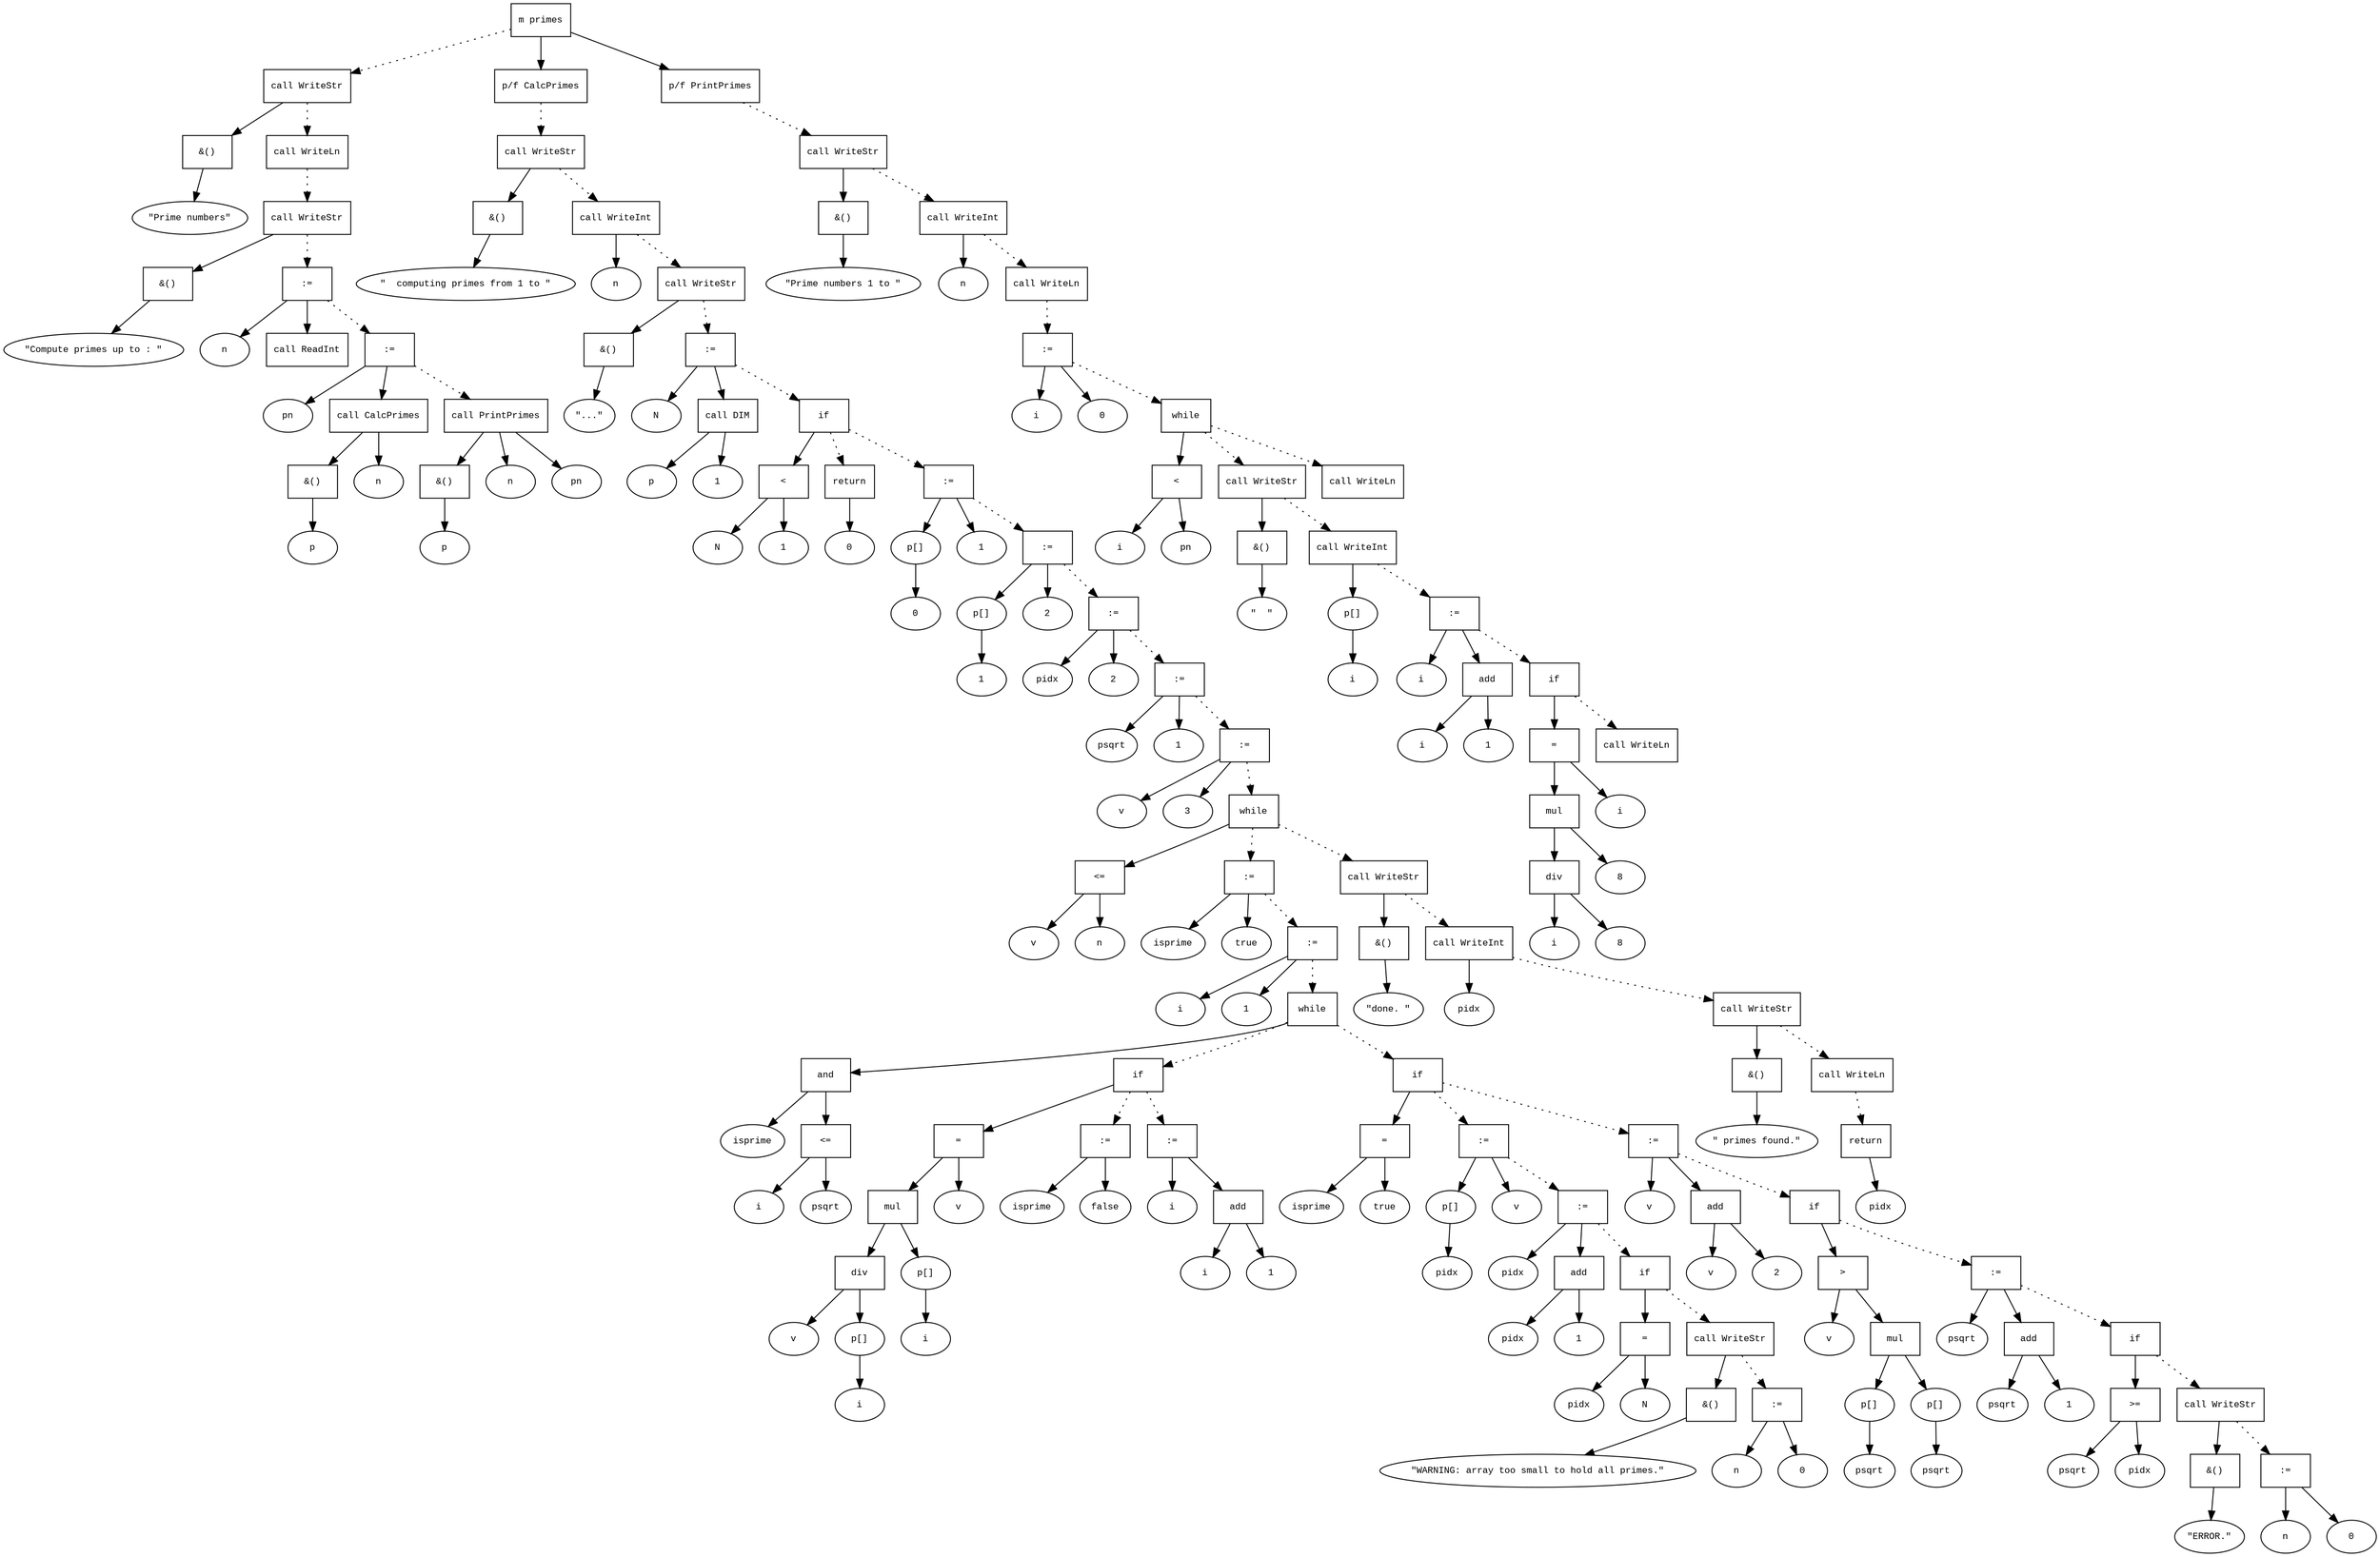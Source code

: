 digraph AST {
  graph [fontname="Times New Roman",fontsize=10];
  node  [fontname="Courier New",fontsize=10];
  edge  [fontname="Times New Roman",fontsize=10];

  node0 [label="m primes",shape=box];
  node196 [label="call WriteStr",shape=box];
  node198 [label="&()",shape=box];
  node197 [label="\"Prime numbers\"",shape=ellipse];
  node198->node197;
  node196->node198;
  node0 -> node196 [style=dotted];
  node200 [label="call WriteLn",shape=box];
  node196 -> node200 [style=dotted];
  node202 [label="call WriteStr",shape=box];
  node204 [label="&()",shape=box];
  node203 [label="\"Compute primes up to : \"",shape=ellipse];
  node204->node203;
  node202->node204;
  node200 -> node202 [style=dotted];
  node208 [label=":=",shape=box];
  node206 [label="n",shape=ellipse];
  node208->node206;
  node207 [label="call ReadInt",shape=box];
  node208->node207;
  node202 -> node208 [style=dotted];
  node214 [label=":=",shape=box];
  node209 [label="pn",shape=ellipse];
  node214->node209;
  node210 [label="call CalcPrimes",shape=box];
  node212 [label="&()",shape=box];
  node211 [label="p",shape=ellipse];
  node212->node211;
  node210->node212;
  node213 [label="n",shape=ellipse];
  node210->node213;
  node214->node210;
  node208 -> node214 [style=dotted];
  node215 [label="call PrintPrimes",shape=box];
  node217 [label="&()",shape=box];
  node216 [label="p",shape=ellipse];
  node217->node216;
  node215->node217;
  node218 [label="n",shape=ellipse];
  node215->node218;
  node219 [label="pn",shape=ellipse];
  node215->node219;
  node214 -> node215 [style=dotted];
  node4 [label="p/f CalcPrimes",shape=box];
  node10 [label="call WriteStr",shape=box];
  node12 [label="&()",shape=box];
  node11 [label="\"  computing primes from 1 to \"",shape=ellipse];
  node12->node11;
  node10->node12;
  node4 -> node10 [style=dotted];
  node14 [label="call WriteInt",shape=box];
  node15 [label="n",shape=ellipse];
  node14->node15;
  node10 -> node14 [style=dotted];
  node17 [label="call WriteStr",shape=box];
  node19 [label="&()",shape=box];
  node18 [label="\"...\"",shape=ellipse];
  node19->node18;
  node17->node19;
  node14 -> node17 [style=dotted];
  node25 [label=":=",shape=box];
  node21 [label="N",shape=ellipse];
  node25->node21;
  node22 [label="call DIM",shape=box];
  node23 [label="p",shape=ellipse];
  node22->node23;
  node24 [label="1",shape=ellipse];
  node22->node24;
  node25->node22;
  node17 -> node25 [style=dotted];
  node31 [label="if",shape=box];
  node28 [label="<",shape=box];
  node26 [label="N",shape=ellipse];
  node28->node26;
  node27 [label="1",shape=ellipse];
  node28->node27;
  node31->node28;
  node30 [label="return",shape=box];
  node29 [label="0",shape=ellipse];
  node30->node29;
  node31 -> node30 [style=dotted];
  node25 -> node31 [style=dotted];
  node35 [label=":=",shape=box];
  node32 [label="p[]",shape=ellipse];
  node33 [label="0",shape=ellipse];
  node32-> node33;
  node35->node32;
  node34 [label="1",shape=ellipse];
  node35->node34;
  node31 -> node35 [style=dotted];
  node39 [label=":=",shape=box];
  node36 [label="p[]",shape=ellipse];
  node37 [label="1",shape=ellipse];
  node36-> node37;
  node39->node36;
  node38 [label="2",shape=ellipse];
  node39->node38;
  node35 -> node39 [style=dotted];
  node42 [label=":=",shape=box];
  node40 [label="pidx",shape=ellipse];
  node42->node40;
  node41 [label="2",shape=ellipse];
  node42->node41;
  node39 -> node42 [style=dotted];
  node45 [label=":=",shape=box];
  node43 [label="psqrt",shape=ellipse];
  node45->node43;
  node44 [label="1",shape=ellipse];
  node45->node44;
  node42 -> node45 [style=dotted];
  node48 [label=":=",shape=box];
  node46 [label="v",shape=ellipse];
  node48->node46;
  node47 [label="3",shape=ellipse];
  node48->node47;
  node45 -> node48 [style=dotted];
  node135 [label="while",shape=box];
  node51 [label="<=",shape=box];
  node49 [label="v",shape=ellipse];
  node51->node49;
  node50 [label="n",shape=ellipse];
  node51->node50;
  node135->node51;
  node54 [label=":=",shape=box];
  node52 [label="isprime",shape=ellipse];
  node54->node52;
  node53 [label="true",shape=ellipse];
  node54->node53;
  node135 -> node54 [style=dotted];
  node57 [label=":=",shape=box];
  node55 [label="i",shape=ellipse];
  node57->node55;
  node56 [label="1",shape=ellipse];
  node57->node56;
  node54 -> node57 [style=dotted];
  node81 [label="while",shape=box];
  node62 [label="and",shape=box];
  node58 [label="isprime",shape=ellipse];
  node62->node58;
  node61 [label="<=",shape=box];
  node59 [label="i",shape=ellipse];
  node61->node59;
  node60 [label="psqrt",shape=ellipse];
  node61->node60;
  node62->node61;
  node81->node62;
  node75 [label="if",shape=box];
  node71 [label="=",shape=box];
  node69 [label="mul",shape=box];
  node66 [label="div",shape=box];
  node63 [label="v",shape=ellipse];
  node66->node63;
  node64 [label="p[]",shape=ellipse];
  node65 [label="i",shape=ellipse];
  node64-> node65;
  node66->node64;
  node69->node66;
  node67 [label="p[]",shape=ellipse];
  node68 [label="i",shape=ellipse];
  node67-> node68;
  node69->node67;
  node71->node69;
  node70 [label="v",shape=ellipse];
  node71->node70;
  node75->node71;
  node74 [label=":=",shape=box];
  node72 [label="isprime",shape=ellipse];
  node74->node72;
  node73 [label="false",shape=ellipse];
  node74->node73;
  node75 -> node74 [style=dotted];
  node81 -> node75 [style=dotted];
  node80 [label=":=",shape=box];
  node76 [label="i",shape=ellipse];
  node80->node76;
  node79 [label="add",shape=box];
  node77 [label="i",shape=ellipse];
  node79->node77;
  node78 [label="1",shape=ellipse];
  node79->node78;
  node80->node79;
  node75 -> node80 [style=dotted];
  node57 -> node81 [style=dotted];
  node105 [label="if",shape=box];
  node84 [label="=",shape=box];
  node82 [label="isprime",shape=ellipse];
  node84->node82;
  node83 [label="true",shape=ellipse];
  node84->node83;
  node105->node84;
  node88 [label=":=",shape=box];
  node85 [label="p[]",shape=ellipse];
  node86 [label="pidx",shape=ellipse];
  node85-> node86;
  node88->node85;
  node87 [label="v",shape=ellipse];
  node88->node87;
  node105 -> node88 [style=dotted];
  node93 [label=":=",shape=box];
  node89 [label="pidx",shape=ellipse];
  node93->node89;
  node92 [label="add",shape=box];
  node90 [label="pidx",shape=ellipse];
  node92->node90;
  node91 [label="1",shape=ellipse];
  node92->node91;
  node93->node92;
  node88 -> node93 [style=dotted];
  node104 [label="if",shape=box];
  node96 [label="=",shape=box];
  node94 [label="pidx",shape=ellipse];
  node96->node94;
  node95 [label="N",shape=ellipse];
  node96->node95;
  node104->node96;
  node97 [label="call WriteStr",shape=box];
  node99 [label="&()",shape=box];
  node98 [label="\"WARNING: array too small to hold all primes.\"",shape=ellipse];
  node99->node98;
  node97->node99;
  node104 -> node97 [style=dotted];
  node103 [label=":=",shape=box];
  node101 [label="n",shape=ellipse];
  node103->node101;
  node102 [label="0",shape=ellipse];
  node103->node102;
  node97 -> node103 [style=dotted];
  node93 -> node104 [style=dotted];
  node81 -> node105 [style=dotted];
  node110 [label=":=",shape=box];
  node106 [label="v",shape=ellipse];
  node110->node106;
  node109 [label="add",shape=box];
  node107 [label="v",shape=ellipse];
  node109->node107;
  node108 [label="2",shape=ellipse];
  node109->node108;
  node110->node109;
  node105 -> node110 [style=dotted];
  node134 [label="if",shape=box];
  node117 [label=">",shape=box];
  node111 [label="v",shape=ellipse];
  node117->node111;
  node116 [label="mul",shape=box];
  node112 [label="p[]",shape=ellipse];
  node113 [label="psqrt",shape=ellipse];
  node112-> node113;
  node116->node112;
  node114 [label="p[]",shape=ellipse];
  node115 [label="psqrt",shape=ellipse];
  node114-> node115;
  node116->node114;
  node117->node116;
  node134->node117;
  node122 [label=":=",shape=box];
  node118 [label="psqrt",shape=ellipse];
  node122->node118;
  node121 [label="add",shape=box];
  node119 [label="psqrt",shape=ellipse];
  node121->node119;
  node120 [label="1",shape=ellipse];
  node121->node120;
  node122->node121;
  node134 -> node122 [style=dotted];
  node133 [label="if",shape=box];
  node125 [label=">=",shape=box];
  node123 [label="psqrt",shape=ellipse];
  node125->node123;
  node124 [label="pidx",shape=ellipse];
  node125->node124;
  node133->node125;
  node126 [label="call WriteStr",shape=box];
  node128 [label="&()",shape=box];
  node127 [label="\"ERROR.\"",shape=ellipse];
  node128->node127;
  node126->node128;
  node133 -> node126 [style=dotted];
  node132 [label=":=",shape=box];
  node130 [label="n",shape=ellipse];
  node132->node130;
  node131 [label="0",shape=ellipse];
  node132->node131;
  node126 -> node132 [style=dotted];
  node122 -> node133 [style=dotted];
  node110 -> node134 [style=dotted];
  node48 -> node135 [style=dotted];
  node136 [label="call WriteStr",shape=box];
  node138 [label="&()",shape=box];
  node137 [label="\"done. \"",shape=ellipse];
  node138->node137;
  node136->node138;
  node135 -> node136 [style=dotted];
  node140 [label="call WriteInt",shape=box];
  node141 [label="pidx",shape=ellipse];
  node140->node141;
  node136 -> node140 [style=dotted];
  node143 [label="call WriteStr",shape=box];
  node145 [label="&()",shape=box];
  node144 [label="\" primes found.\"",shape=ellipse];
  node145->node144;
  node143->node145;
  node140 -> node143 [style=dotted];
  node147 [label="call WriteLn",shape=box];
  node143 -> node147 [style=dotted];
  node150 [label="return",shape=box];
  node149 [label="pidx",shape=ellipse];
  node150->node149;
  node147 -> node150 [style=dotted];
  node0 -> node4;
  node151 [label="p/f PrintPrimes",shape=box];
  node155 [label="call WriteStr",shape=box];
  node157 [label="&()",shape=box];
  node156 [label="\"Prime numbers 1 to \"",shape=ellipse];
  node157->node156;
  node155->node157;
  node151 -> node155 [style=dotted];
  node159 [label="call WriteInt",shape=box];
  node160 [label="n",shape=ellipse];
  node159->node160;
  node155 -> node159 [style=dotted];
  node162 [label="call WriteLn",shape=box];
  node159 -> node162 [style=dotted];
  node166 [label=":=",shape=box];
  node164 [label="i",shape=ellipse];
  node166->node164;
  node165 [label="0",shape=ellipse];
  node166->node165;
  node162 -> node166 [style=dotted];
  node193 [label="while",shape=box];
  node169 [label="<",shape=box];
  node167 [label="i",shape=ellipse];
  node169->node167;
  node168 [label="pn",shape=ellipse];
  node169->node168;
  node193->node169;
  node170 [label="call WriteStr",shape=box];
  node172 [label="&()",shape=box];
  node171 [label="\"  \"",shape=ellipse];
  node172->node171;
  node170->node172;
  node193 -> node170 [style=dotted];
  node174 [label="call WriteInt",shape=box];
  node175 [label="p[]",shape=ellipse];
  node176 [label="i",shape=ellipse];
  node175-> node176;
  node174->node175;
  node170 -> node174 [style=dotted];
  node182 [label=":=",shape=box];
  node178 [label="i",shape=ellipse];
  node182->node178;
  node181 [label="add",shape=box];
  node179 [label="i",shape=ellipse];
  node181->node179;
  node180 [label="1",shape=ellipse];
  node181->node180;
  node182->node181;
  node174 -> node182 [style=dotted];
  node192 [label="if",shape=box];
  node189 [label="=",shape=box];
  node187 [label="mul",shape=box];
  node185 [label="div",shape=box];
  node183 [label="i",shape=ellipse];
  node185->node183;
  node184 [label="8",shape=ellipse];
  node185->node184;
  node187->node185;
  node186 [label="8",shape=ellipse];
  node187->node186;
  node189->node187;
  node188 [label="i",shape=ellipse];
  node189->node188;
  node192->node189;
  node190 [label="call WriteLn",shape=box];
  node192 -> node190 [style=dotted];
  node182 -> node192 [style=dotted];
  node166 -> node193 [style=dotted];
  node194 [label="call WriteLn",shape=box];
  node193 -> node194 [style=dotted];
  node0 -> node151;
}
